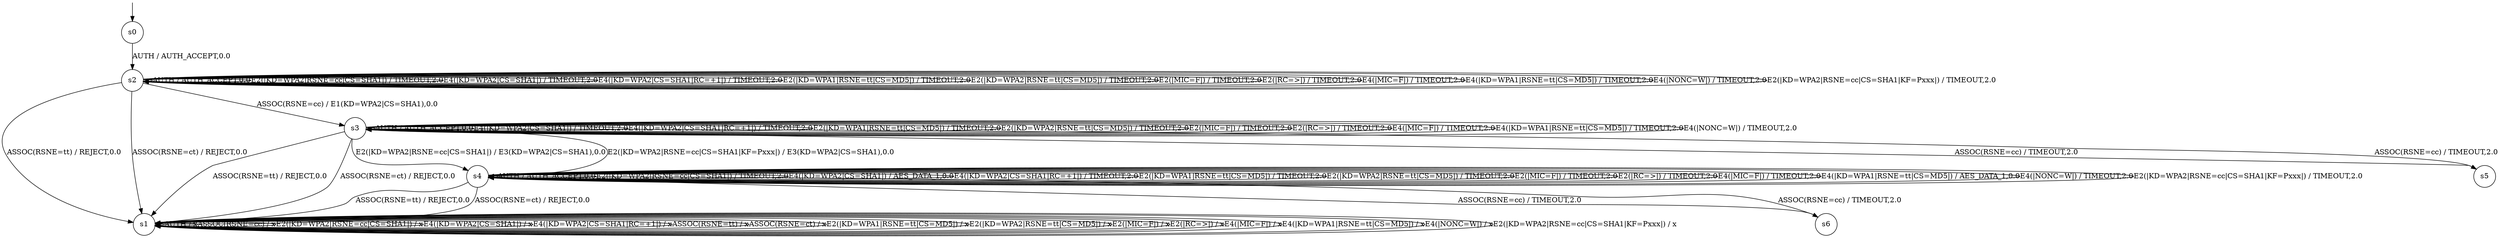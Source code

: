 digraph g {

	s0 [shape="circle" label="s0"];
	s1 [shape="circle" label="s1"];
	s2 [shape="circle" label="s2"];
	s3 [shape="circle" label="s3"];
	s4 [shape="circle" label="s4"];
	s5 [shape="circle" label="s5"];
	s6 [shape="circle" label="s6"];
	s0 -> s2 [label="AUTH / AUTH_ACCEPT,0.0"];
	s1 -> s1 [label="AUTH / x"];
	s1 -> s1 [label="ASSOC(RSNE=cc) / x"];
	s1 -> s1 [label="E2(|KD=WPA2|RSNE=cc|CS=SHA1|) / x"];
	s1 -> s1 [label="E4(|KD=WPA2|CS=SHA1|) / x"];
	s1 -> s1 [label="E4(|KD=WPA2|CS=SHA1|RC=+1|) / x"];
	s1 -> s1 [label="ASSOC(RSNE=tt) / x"];
	s1 -> s1 [label="ASSOC(RSNE=ct) / x"];
	s1 -> s1 [label="E2(|KD=WPA1|RSNE=tt|CS=MD5|) / x"];
	s1 -> s1 [label="E2(|KD=WPA2|RSNE=tt|CS=MD5|) / x"];
	s1 -> s1 [label="E2(|MIC=F|) / x"];
	s1 -> s1 [label="E2(|RC=>|) / x"];
	s1 -> s1 [label="E4(|MIC=F|) / x"];
	s1 -> s1 [label="E4(|KD=WPA1|RSNE=tt|CS=MD5|) / x"];
	s1 -> s1 [label="E4(|NONC=W|) / x"];
	s1 -> s1 [label="E2(|KD=WPA2|RSNE=cc|CS=SHA1|KF=Pxxx|) / x"];
	s2 -> s2 [label="AUTH / AUTH_ACCEPT,0.0"];
	s2 -> s3 [label="ASSOC(RSNE=cc) / E1(KD=WPA2|CS=SHA1),0.0"];
	s2 -> s2 [label="E2(|KD=WPA2|RSNE=cc|CS=SHA1|) / TIMEOUT,2.0"];
	s2 -> s2 [label="E4(|KD=WPA2|CS=SHA1|) / TIMEOUT,2.0"];
	s2 -> s2 [label="E4(|KD=WPA2|CS=SHA1|RC=+1|) / TIMEOUT,2.0"];
	s2 -> s1 [label="ASSOC(RSNE=tt) / REJECT,0.0"];
	s2 -> s1 [label="ASSOC(RSNE=ct) / REJECT,0.0"];
	s2 -> s2 [label="E2(|KD=WPA1|RSNE=tt|CS=MD5|) / TIMEOUT,2.0"];
	s2 -> s2 [label="E2(|KD=WPA2|RSNE=tt|CS=MD5|) / TIMEOUT,2.0"];
	s2 -> s2 [label="E2(|MIC=F|) / TIMEOUT,2.0"];
	s2 -> s2 [label="E2(|RC=>|) / TIMEOUT,2.0"];
	s2 -> s2 [label="E4(|MIC=F|) / TIMEOUT,2.0"];
	s2 -> s2 [label="E4(|KD=WPA1|RSNE=tt|CS=MD5|) / TIMEOUT,2.0"];
	s2 -> s2 [label="E4(|NONC=W|) / TIMEOUT,2.0"];
	s2 -> s2 [label="E2(|KD=WPA2|RSNE=cc|CS=SHA1|KF=Pxxx|) / TIMEOUT,2.0"];
	s3 -> s3 [label="AUTH / AUTH_ACCEPT,0.0"];
	s3 -> s5 [label="ASSOC(RSNE=cc) / TIMEOUT,2.0"];
	s3 -> s4 [label="E2(|KD=WPA2|RSNE=cc|CS=SHA1|) / E3(KD=WPA2|CS=SHA1),0.0"];
	s3 -> s3 [label="E4(|KD=WPA2|CS=SHA1|) / TIMEOUT,2.0"];
	s3 -> s3 [label="E4(|KD=WPA2|CS=SHA1|RC=+1|) / TIMEOUT,2.0"];
	s3 -> s1 [label="ASSOC(RSNE=tt) / REJECT,0.0"];
	s3 -> s1 [label="ASSOC(RSNE=ct) / REJECT,0.0"];
	s3 -> s3 [label="E2(|KD=WPA1|RSNE=tt|CS=MD5|) / TIMEOUT,2.0"];
	s3 -> s3 [label="E2(|KD=WPA2|RSNE=tt|CS=MD5|) / TIMEOUT,2.0"];
	s3 -> s3 [label="E2(|MIC=F|) / TIMEOUT,2.0"];
	s3 -> s3 [label="E2(|RC=>|) / TIMEOUT,2.0"];
	s3 -> s3 [label="E4(|MIC=F|) / TIMEOUT,2.0"];
	s3 -> s3 [label="E4(|KD=WPA1|RSNE=tt|CS=MD5|) / TIMEOUT,2.0"];
	s3 -> s3 [label="E4(|NONC=W|) / TIMEOUT,2.0"];
	s3 -> s4 [label="E2(|KD=WPA2|RSNE=cc|CS=SHA1|KF=Pxxx|) / E3(KD=WPA2|CS=SHA1),0.0"];
	s4 -> s4 [label="AUTH / AUTH_ACCEPT,0.0"];
	s4 -> s6 [label="ASSOC(RSNE=cc) / TIMEOUT,2.0"];
	s4 -> s4 [label="E2(|KD=WPA2|RSNE=cc|CS=SHA1|) / TIMEOUT,2.0"];
	s4 -> s4 [label="E4(|KD=WPA2|CS=SHA1|) / AES_DATA_1,0.0"];
	s4 -> s4 [label="E4(|KD=WPA2|CS=SHA1|RC=+1|) / TIMEOUT,2.0"];
	s4 -> s1 [label="ASSOC(RSNE=tt) / REJECT,0.0"];
	s4 -> s1 [label="ASSOC(RSNE=ct) / REJECT,0.0"];
	s4 -> s4 [label="E2(|KD=WPA1|RSNE=tt|CS=MD5|) / TIMEOUT,2.0"];
	s4 -> s4 [label="E2(|KD=WPA2|RSNE=tt|CS=MD5|) / TIMEOUT,2.0"];
	s4 -> s4 [label="E2(|MIC=F|) / TIMEOUT,2.0"];
	s4 -> s4 [label="E2(|RC=>|) / TIMEOUT,2.0"];
	s4 -> s4 [label="E4(|MIC=F|) / TIMEOUT,2.0"];
	s4 -> s4 [label="E4(|KD=WPA1|RSNE=tt|CS=MD5|) / AES_DATA_1,0.0"];
	s4 -> s4 [label="E4(|NONC=W|) / TIMEOUT,2.0"];
	s4 -> s4 [label="E2(|KD=WPA2|RSNE=cc|CS=SHA1|KF=Pxxx|) / TIMEOUT,2.0"];
	s5 -> s3 [label="ASSOC(RSNE=cc) / TIMEOUT,2.0"];
	s6 -> s4 [label="ASSOC(RSNE=cc) / TIMEOUT,2.0"];

__start0 [label="" shape="none" width="0" height="0"];
__start0 -> s0;

}
